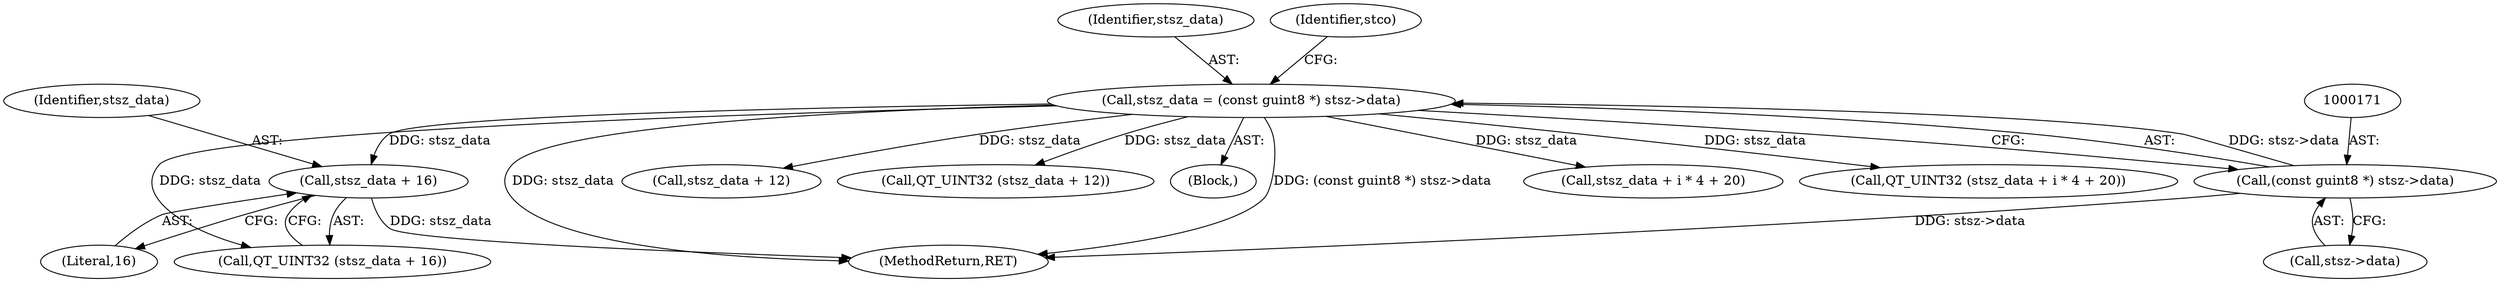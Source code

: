 digraph "0_gstreamer_bdc20b9baf13564d9a061343416395f8f9a92b53@pointer" {
"1000236" [label="(Call,stsz_data + 16)"];
"1000168" [label="(Call,stsz_data = (const guint8 *) stsz->data)"];
"1000170" [label="(Call,(const guint8 *) stsz->data)"];
"1000221" [label="(Call,stsz_data + 12)"];
"1000169" [label="(Identifier,stsz_data)"];
"1000172" [label="(Call,stsz->data)"];
"1000176" [label="(Identifier,stco)"];
"1000237" [label="(Identifier,stsz_data)"];
"1000168" [label="(Call,stsz_data = (const guint8 *) stsz->data)"];
"1000220" [label="(Call,QT_UINT32 (stsz_data + 12))"];
"1000238" [label="(Literal,16)"];
"1000121" [label="(Block,)"];
"1000236" [label="(Call,stsz_data + 16)"];
"1000279" [label="(Call,stsz_data + i * 4 + 20)"];
"1000170" [label="(Call,(const guint8 *) stsz->data)"];
"1000235" [label="(Call,QT_UINT32 (stsz_data + 16))"];
"1000278" [label="(Call,QT_UINT32 (stsz_data + i * 4 + 20))"];
"1001068" [label="(MethodReturn,RET)"];
"1000236" -> "1000235"  [label="AST: "];
"1000236" -> "1000238"  [label="CFG: "];
"1000237" -> "1000236"  [label="AST: "];
"1000238" -> "1000236"  [label="AST: "];
"1000235" -> "1000236"  [label="CFG: "];
"1000236" -> "1001068"  [label="DDG: stsz_data"];
"1000168" -> "1000236"  [label="DDG: stsz_data"];
"1000168" -> "1000121"  [label="AST: "];
"1000168" -> "1000170"  [label="CFG: "];
"1000169" -> "1000168"  [label="AST: "];
"1000170" -> "1000168"  [label="AST: "];
"1000176" -> "1000168"  [label="CFG: "];
"1000168" -> "1001068"  [label="DDG: stsz_data"];
"1000168" -> "1001068"  [label="DDG: (const guint8 *) stsz->data"];
"1000170" -> "1000168"  [label="DDG: stsz->data"];
"1000168" -> "1000220"  [label="DDG: stsz_data"];
"1000168" -> "1000221"  [label="DDG: stsz_data"];
"1000168" -> "1000235"  [label="DDG: stsz_data"];
"1000168" -> "1000278"  [label="DDG: stsz_data"];
"1000168" -> "1000279"  [label="DDG: stsz_data"];
"1000170" -> "1000172"  [label="CFG: "];
"1000171" -> "1000170"  [label="AST: "];
"1000172" -> "1000170"  [label="AST: "];
"1000170" -> "1001068"  [label="DDG: stsz->data"];
}
